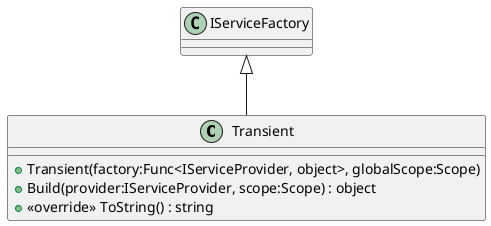 @startuml
class Transient {
    + Transient(factory:Func<IServiceProvider, object>, globalScope:Scope)
    + Build(provider:IServiceProvider, scope:Scope) : object
    + <<override>> ToString() : string
}
IServiceFactory <|-- Transient
@enduml
